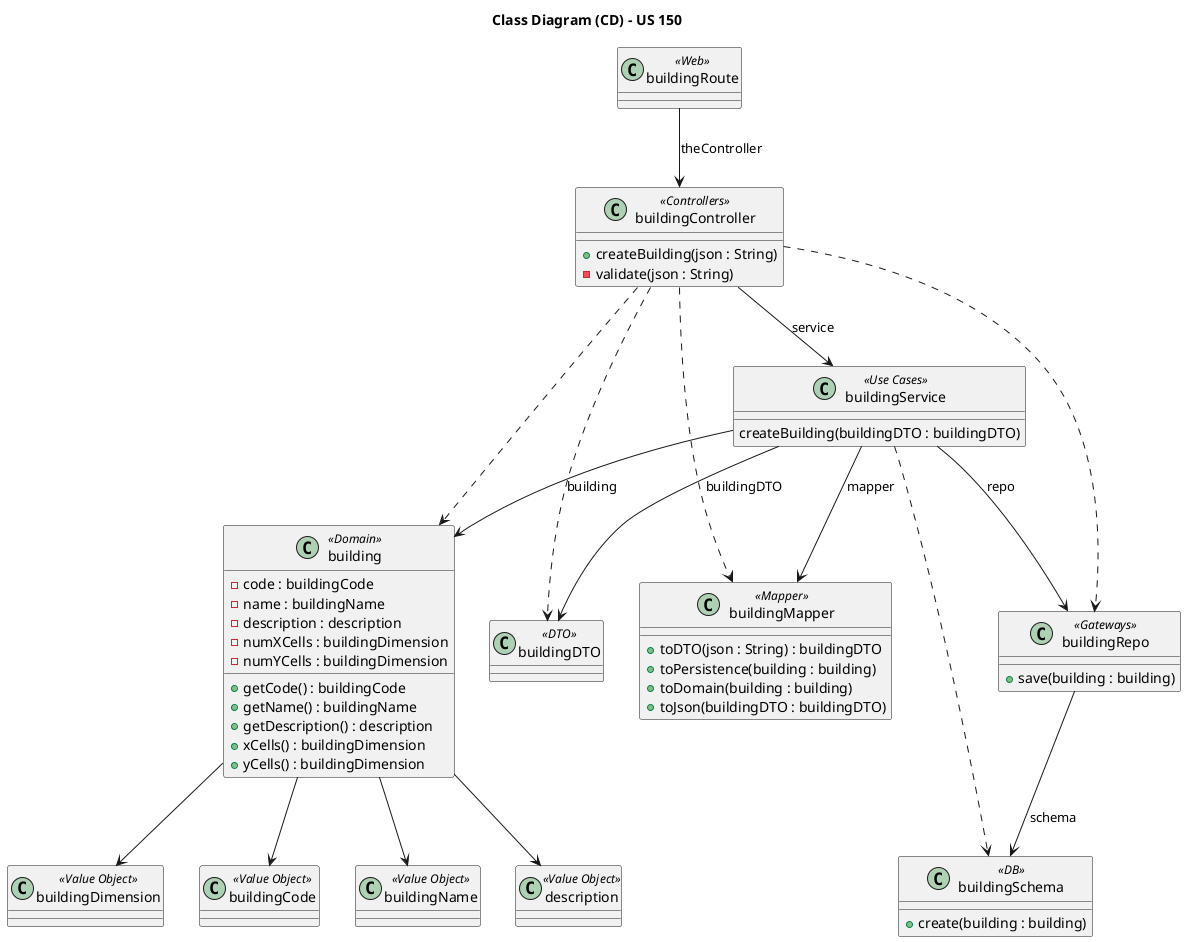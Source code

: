 @startuml

title Class Diagram (CD) - US 150

'Classes
class buildingRoute <<Web>> {
}

class buildingController <<Controllers>> {
    +createBuilding(json : String)
    -validate(json : String)
}

class buildingDTO <<DTO>> {
}

class buildingService <<Use Cases>> {
    createBuilding(buildingDTO : buildingDTO)
}


class buildingRepo <<Gateways>> {
    +save(building : building)
}

class buildingMapper <<Mapper>> {
    +toDTO(json : String) : buildingDTO
    +toPersistence(building : building)
    +toDomain(building : building)
    +toJson(buildingDTO : buildingDTO)
}

class buildingSchema <<DB>> {
    +create(building : building)
}

class building <<Domain>> {
    -code : buildingCode
    -name : buildingName
    -description : description
    -numXCells : buildingDimension
    -numYCells : buildingDimension
    +getCode() : buildingCode
    +getName() : buildingName
    +getDescription() : description
    +xCells() : buildingDimension
    +yCells() : buildingDimension
}

class buildingCode <<Value Object>> {
}

class buildingName <<Value Object>> {
}

class description <<Value Object>> {
}

class buildingDimension <<Value Object>> {
}

'Navigation
building --> buildingCode
building --> buildingName
building --> description
building --> buildingDimension

buildingRoute --> buildingController : theController
buildingController --> buildingService : service
buildingService --> buildingMapper : mapper
buildingService --> buildingRepo : repo
buildingService --> building : building
buildingService --> buildingDTO : buildingDTO
buildingRepo --> buildingSchema : schema

'Dependencies
buildingController -[dashed]-> buildingMapper
buildingController -[dashed]-> building
buildingController -[dashed]-> buildingDTO
buildingController -[dashed]-> buildingRepo
buildingService -[dashed]-> buildingSchema

@enduml